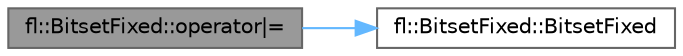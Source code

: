 digraph "fl::BitsetFixed::operator|="
{
 // INTERACTIVE_SVG=YES
 // LATEX_PDF_SIZE
  bgcolor="transparent";
  edge [fontname=Helvetica,fontsize=10,labelfontname=Helvetica,labelfontsize=10];
  node [fontname=Helvetica,fontsize=10,shape=box,height=0.2,width=0.4];
  rankdir="LR";
  Node1 [id="Node000001",label="fl::BitsetFixed::operator\|=",height=0.2,width=0.4,color="gray40", fillcolor="grey60", style="filled", fontcolor="black",tooltip="Bitwise OR."];
  Node1 -> Node2 [id="edge1_Node000001_Node000002",color="steelblue1",style="solid",tooltip=" "];
  Node2 [id="Node000002",label="fl::BitsetFixed::BitsetFixed",height=0.2,width=0.4,color="grey40", fillcolor="white", style="filled",URL="$dd/d03/classfl_1_1_bitset_fixed_a19e645785f266677e9f60c03ff36a9ab.html#a19e645785f266677e9f60c03ff36a9ab",tooltip="Constructs a BitsetFixed with all bits reset."];
}
